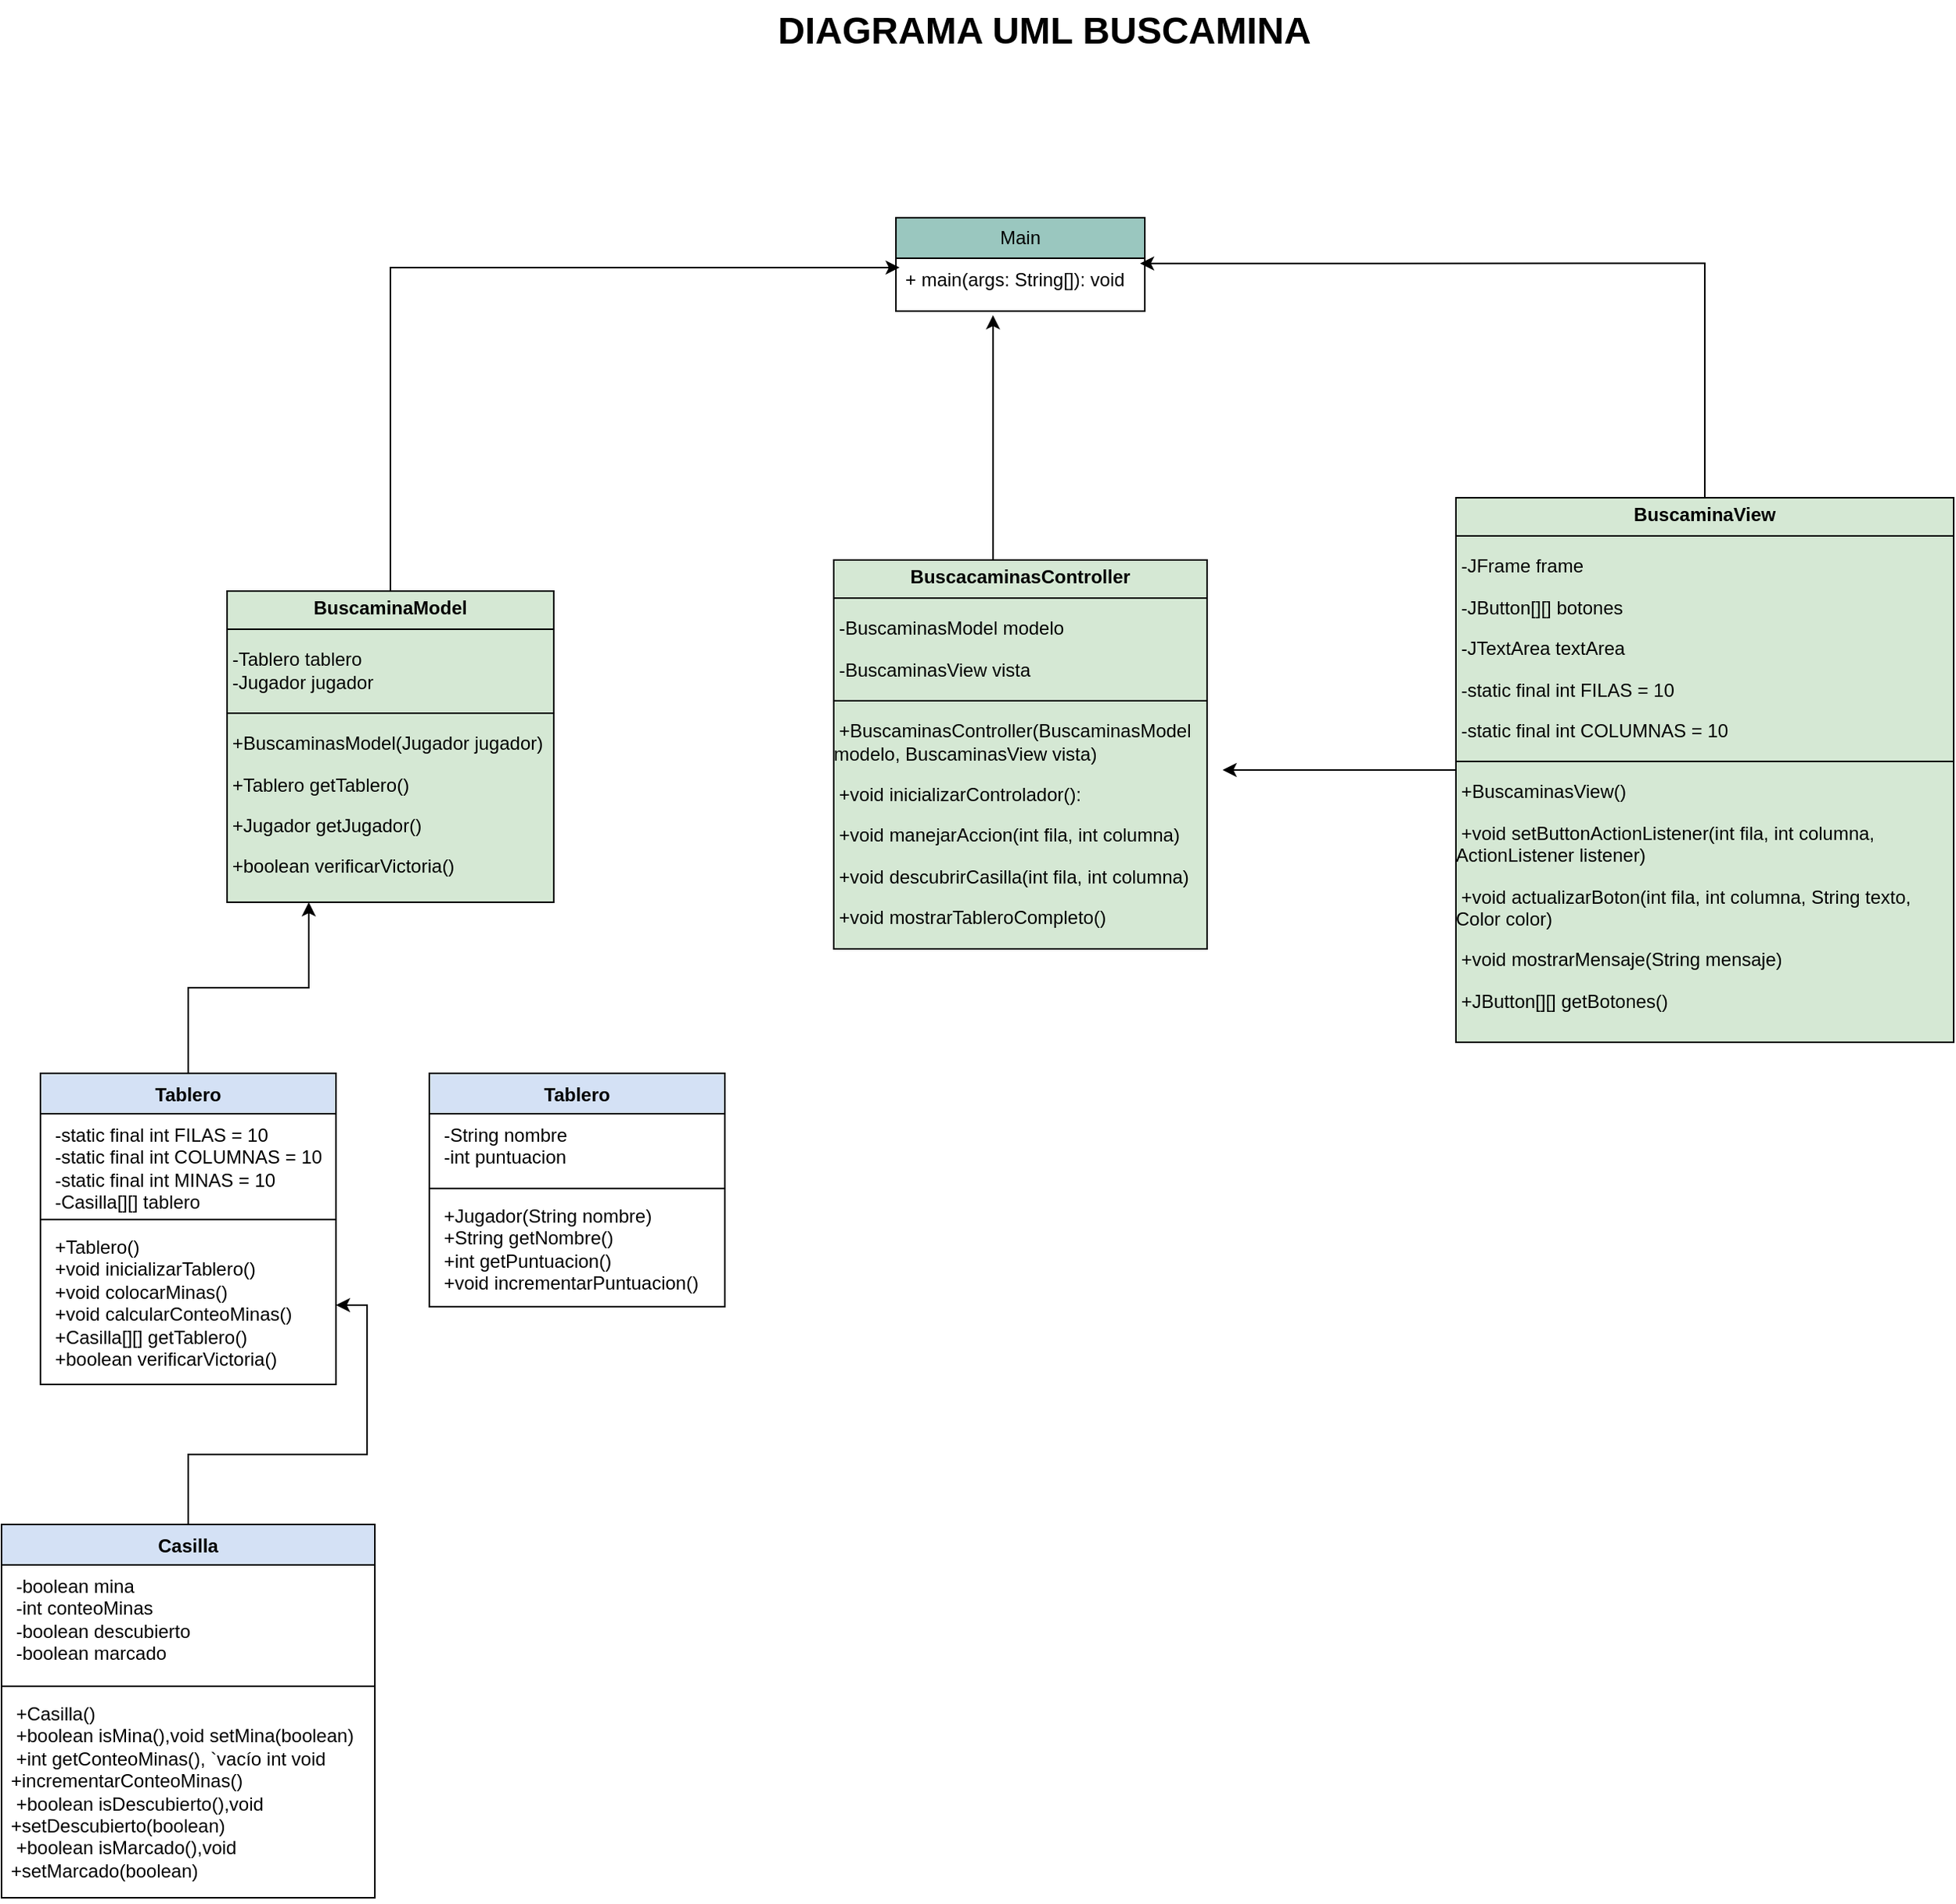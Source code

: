 <mxfile version="25.0.3">
  <diagram name="Página-1" id="pA4HhVp_2TpJnKFQZl5D">
    <mxGraphModel dx="1244" dy="1651" grid="1" gridSize="10" guides="1" tooltips="1" connect="1" arrows="1" fold="1" page="1" pageScale="1" pageWidth="827" pageHeight="1169" math="0" shadow="0">
      <root>
        <mxCell id="0" />
        <mxCell id="1" parent="0" />
        <mxCell id="S_7H6B9EacM-xH_ue1mA-12" style="edgeStyle=orthogonalEdgeStyle;rounded=0;orthogonalLoop=1;jettySize=auto;html=1;exitX=0.5;exitY=0;exitDx=0;exitDy=0;entryX=0.25;entryY=1;entryDx=0;entryDy=0;" edge="1" parent="1" source="fuBItaNrCO8hyKp-1U8D-1" target="fuBItaNrCO8hyKp-1U8D-5">
          <mxGeometry relative="1" as="geometry" />
        </mxCell>
        <mxCell id="fuBItaNrCO8hyKp-1U8D-1" value="&lt;font style=&quot;vertical-align: inherit;&quot;&gt;&lt;font style=&quot;vertical-align: inherit;&quot;&gt;&lt;font style=&quot;vertical-align: inherit;&quot;&gt;&lt;font style=&quot;vertical-align: inherit;&quot;&gt;Tablero&lt;/font&gt;&lt;/font&gt;&lt;/font&gt;&lt;/font&gt;" style="swimlane;fontStyle=1;align=center;verticalAlign=top;childLayout=stackLayout;horizontal=1;startSize=26;horizontalStack=0;resizeParent=1;resizeParentMax=0;resizeLast=0;collapsible=1;marginBottom=0;whiteSpace=wrap;html=1;fillColor=#D4E1F5;" parent="1" vertex="1">
          <mxGeometry x="140" y="250" width="190" height="200" as="geometry" />
        </mxCell>
        <mxCell id="fuBItaNrCO8hyKp-1U8D-2" value="&lt;div&gt;&amp;nbsp;-static final int FILAS = 10&lt;/div&gt;&lt;div&gt;&amp;nbsp;-static final int COLUMNAS = 10&lt;/div&gt;&lt;div&gt;&amp;nbsp;-static final int MINAS = 10&lt;/div&gt;&lt;div&gt;&amp;nbsp;-Casilla[][] tablero&lt;/div&gt;" style="text;strokeColor=none;fillColor=none;align=left;verticalAlign=top;spacingLeft=4;spacingRight=4;overflow=hidden;rotatable=0;points=[[0,0.5],[1,0.5]];portConstraint=eastwest;whiteSpace=wrap;html=1;" parent="fuBItaNrCO8hyKp-1U8D-1" vertex="1">
          <mxGeometry y="26" width="190" height="64" as="geometry" />
        </mxCell>
        <mxCell id="fuBItaNrCO8hyKp-1U8D-3" value="" style="line;strokeWidth=1;fillColor=none;align=left;verticalAlign=middle;spacingTop=-1;spacingLeft=3;spacingRight=3;rotatable=0;labelPosition=right;points=[];portConstraint=eastwest;strokeColor=inherit;" parent="fuBItaNrCO8hyKp-1U8D-1" vertex="1">
          <mxGeometry y="90" width="190" height="8" as="geometry" />
        </mxCell>
        <mxCell id="fuBItaNrCO8hyKp-1U8D-4" value="&lt;div&gt;&amp;nbsp;+Tablero()&lt;/div&gt;&lt;div&gt;&amp;nbsp;+void inicializarTablero()&lt;/div&gt;&lt;div&gt;&amp;nbsp;+void colocarMinas()&lt;/div&gt;&lt;div&gt;&amp;nbsp;+void calcularConteoMinas()&amp;nbsp;&lt;/div&gt;&lt;div&gt;&amp;nbsp;+Casilla[][] getTablero()&lt;/div&gt;&lt;div&gt;&amp;nbsp;+boolean verificarVictoria()&lt;/div&gt;&lt;div&gt;&lt;br&gt;&lt;/div&gt;" style="text;strokeColor=none;fillColor=none;align=left;verticalAlign=top;spacingLeft=4;spacingRight=4;overflow=hidden;rotatable=0;points=[[0,0.5],[1,0.5]];portConstraint=eastwest;whiteSpace=wrap;html=1;" parent="fuBItaNrCO8hyKp-1U8D-1" vertex="1">
          <mxGeometry y="98" width="190" height="102" as="geometry" />
        </mxCell>
        <mxCell id="fuBItaNrCO8hyKp-1U8D-5" value="&lt;p style=&quot;margin:0px;margin-top:4px;text-align:center;&quot;&gt;&lt;b&gt;&lt;font style=&quot;vertical-align: inherit;&quot;&gt;&lt;font style=&quot;vertical-align: inherit;&quot;&gt;&lt;font style=&quot;vertical-align: inherit;&quot;&gt;&lt;font style=&quot;vertical-align: inherit;&quot;&gt;&lt;font style=&quot;vertical-align: inherit;&quot;&gt;&lt;font style=&quot;vertical-align: inherit; font-size: 12px;&quot;&gt;BuscaminaModel&lt;/font&gt;&lt;/font&gt;&lt;/font&gt;&lt;/font&gt;&lt;/font&gt;&lt;/font&gt;&lt;/b&gt;&lt;/p&gt;&lt;hr size=&quot;1&quot; style=&quot;border-style:solid;&quot;&gt;&lt;p class=&quot;MsoNormal&quot;&gt;&lt;/p&gt;&lt;div style=&quot;text-align: justify;&quot;&gt;&lt;span style=&quot;background-color: initial;&quot;&gt;&amp;nbsp;-Tablero tablero&lt;/span&gt;&lt;/div&gt;&lt;span style=&quot;background-color: initial;&quot;&gt;&lt;div style=&quot;text-align: justify;&quot;&gt;&lt;span style=&quot;background-color: initial;&quot;&gt;&amp;nbsp;-Jugador jugador&lt;/span&gt;&lt;/div&gt;&lt;/span&gt;&lt;p&gt;&lt;/p&gt;&lt;hr size=&quot;1&quot; style=&quot;border-style:solid;&quot;&gt;&lt;p class=&quot;MsoNormal&quot;&gt;&amp;nbsp;+&lt;span style=&quot;background-color: initial;&quot;&gt;BuscaminasModel(Jugador jugador)&lt;/span&gt;&lt;/p&gt;&lt;p class=&quot;MsoNormal&quot;&gt;&amp;nbsp;+Tablero getTablero()&lt;/p&gt;&lt;p class=&quot;MsoNormal&quot;&gt;&amp;nbsp;+Jugador getJugador()&lt;/p&gt;&lt;p class=&quot;MsoNormal&quot;&gt;&amp;nbsp;+boolean verificarVictoria()&lt;/p&gt;&lt;div&gt;&lt;br&gt;&lt;/div&gt;" style="verticalAlign=top;align=left;overflow=fill;html=1;whiteSpace=wrap;fillColor=#D5E8D4;" parent="1" vertex="1">
          <mxGeometry x="260" y="-60" width="210" height="200" as="geometry" />
        </mxCell>
        <mxCell id="fuBItaNrCO8hyKp-1U8D-6" value="&lt;p style=&quot;margin:0px;margin-top:4px;text-align:center;&quot;&gt;&lt;span style=&quot;line-height: 107%;&quot;&gt;&lt;font style=&quot;vertical-align: inherit;&quot;&gt;&lt;font style=&quot;vertical-align: inherit;&quot;&gt;&lt;font style=&quot;vertical-align: inherit;&quot;&gt;&lt;font style=&quot;vertical-align: inherit;&quot;&gt;&lt;font style=&quot;vertical-align: inherit;&quot;&gt;&lt;font style=&quot;vertical-align: inherit;&quot;&gt;&lt;font style=&quot;vertical-align: inherit;&quot;&gt;&lt;font style=&quot;vertical-align: inherit;&quot;&gt;&lt;font style=&quot;vertical-align: inherit;&quot;&gt;&lt;font style=&quot;vertical-align: inherit;&quot;&gt;&lt;b style=&quot;&quot;&gt;&lt;font style=&quot;vertical-align: inherit;&quot;&gt;&lt;font style=&quot;vertical-align: inherit; font-size: 12px;&quot;&gt;BuscacaminasController&lt;/font&gt;&lt;/font&gt;&lt;/b&gt;&lt;/font&gt;&lt;/font&gt;&lt;/font&gt;&lt;/font&gt;&lt;/font&gt;&lt;/font&gt;&lt;/font&gt;&lt;/font&gt;&lt;/font&gt;&lt;/font&gt;&lt;/span&gt;&lt;/p&gt;&lt;hr size=&quot;1&quot; style=&quot;border-style:solid;&quot;&gt;&lt;p class=&quot;MsoNormal&quot;&gt;&amp;nbsp;-BuscaminasModel modelo&lt;/p&gt;&lt;p class=&quot;MsoNormal&quot;&gt;&amp;nbsp;-BuscaminasView vista&lt;/p&gt;&lt;hr size=&quot;1&quot; style=&quot;border-style:solid;&quot;&gt;&lt;p class=&quot;MsoNormal&quot;&gt;&amp;nbsp;+BuscaminasController(BuscaminasModel modelo, BuscaminasView vista)&lt;/p&gt;&lt;p class=&quot;MsoNormal&quot;&gt;&amp;nbsp;+void inicializarControlador():&lt;/p&gt;&lt;p class=&quot;MsoNormal&quot;&gt;&amp;nbsp;+void manejarAccion(int fila, int columna)&lt;/p&gt;&lt;p class=&quot;MsoNormal&quot;&gt;&amp;nbsp;+void descubrirCasilla(int fila, int columna)&lt;/p&gt;&lt;p class=&quot;MsoNormal&quot;&gt;&amp;nbsp;+void mostrarTableroCompleto()&lt;/p&gt;&lt;div&gt;&lt;br&gt;&lt;/div&gt;" style="verticalAlign=top;align=left;overflow=fill;html=1;whiteSpace=wrap;fillColor=#D5E8D4;" parent="1" vertex="1">
          <mxGeometry x="650" y="-80" width="240" height="250" as="geometry" />
        </mxCell>
        <mxCell id="S_7H6B9EacM-xH_ue1mA-8" style="edgeStyle=orthogonalEdgeStyle;rounded=0;orthogonalLoop=1;jettySize=auto;html=1;" edge="1" parent="1" source="fuBItaNrCO8hyKp-1U8D-7">
          <mxGeometry relative="1" as="geometry">
            <mxPoint x="900" y="55" as="targetPoint" />
          </mxGeometry>
        </mxCell>
        <mxCell id="fuBItaNrCO8hyKp-1U8D-7" value="&lt;p style=&quot;margin:0px;margin-top:4px;text-align:center;&quot;&gt;&lt;b&gt;BuscaminaView&lt;/b&gt;&lt;/p&gt;&lt;hr size=&quot;1&quot; style=&quot;border-style:solid;&quot;&gt;&lt;p class=&quot;MsoNormal&quot;&gt;&amp;nbsp;-JFrame frame&lt;/p&gt;&lt;p class=&quot;MsoNormal&quot;&gt;&amp;nbsp;-JButton[][] botones&lt;/p&gt;&lt;p class=&quot;MsoNormal&quot;&gt;&amp;nbsp;-JTextArea textArea&lt;/p&gt;&lt;p class=&quot;MsoNormal&quot;&gt;&amp;nbsp;-static final int FILAS = 10&lt;/p&gt;&lt;p class=&quot;MsoNormal&quot;&gt;&amp;nbsp;-static final int COLUMNAS = 10&lt;/p&gt;&lt;hr size=&quot;1&quot; style=&quot;border-style:solid;&quot;&gt;&lt;p class=&quot;MsoNormal&quot;&gt;&lt;font style=&quot;vertical-align: inherit;&quot;&gt;&lt;font style=&quot;vertical-align: inherit;&quot;&gt;&lt;font style=&quot;vertical-align: inherit;&quot;&gt;&lt;font style=&quot;vertical-align: inherit;&quot;&gt;&amp;nbsp;+&lt;/font&gt;&lt;/font&gt;&lt;/font&gt;&lt;/font&gt;&lt;span style=&quot;background-color: initial;&quot;&gt;BuscaminasView()&lt;/span&gt;&lt;/p&gt;&lt;p class=&quot;MsoNormal&quot;&gt;&amp;nbsp;+void setButtonActionListener(int fila, int columna, ActionListener listener)&lt;/p&gt;&lt;p class=&quot;MsoNormal&quot;&gt;&amp;nbsp;+void actualizarBoton(int fila, int columna, String texto, Color color)&lt;/p&gt;&lt;p class=&quot;MsoNormal&quot;&gt;&amp;nbsp;+void mostrarMensaje(String mensaje)&lt;/p&gt;&lt;p class=&quot;MsoNormal&quot;&gt;&amp;nbsp;+JButton[][] getBotones()&lt;/p&gt;&lt;div&gt;&lt;br&gt;&lt;/div&gt;" style="verticalAlign=top;align=left;overflow=fill;html=1;whiteSpace=wrap;fillColor=#D5E8D4;" parent="1" vertex="1">
          <mxGeometry x="1050" y="-120" width="320" height="350" as="geometry" />
        </mxCell>
        <mxCell id="S_7H6B9EacM-xH_ue1mA-1" value="&lt;font style=&quot;vertical-align: inherit;&quot;&gt;&lt;font style=&quot;vertical-align: inherit;&quot;&gt;Main&lt;/font&gt;&lt;/font&gt;" style="swimlane;fontStyle=0;childLayout=stackLayout;horizontal=1;startSize=26;fillColor=#9AC7BF;horizontalStack=0;resizeParent=1;resizeParentMax=0;resizeLast=0;collapsible=1;marginBottom=0;whiteSpace=wrap;html=1;" vertex="1" parent="1">
          <mxGeometry x="690" y="-300" width="160" height="60" as="geometry" />
        </mxCell>
        <mxCell id="S_7H6B9EacM-xH_ue1mA-3" value="&lt;font style=&quot;vertical-align: inherit;&quot;&gt;&lt;font style=&quot;vertical-align: inherit;&quot;&gt;&lt;font style=&quot;vertical-align: inherit;&quot;&gt;&lt;font style=&quot;vertical-align: inherit;&quot;&gt;+ main(args: String[]): void &lt;/font&gt;&lt;/font&gt;&lt;/font&gt;&lt;/font&gt;" style="text;strokeColor=none;fillColor=none;align=left;verticalAlign=top;spacingLeft=4;spacingRight=4;overflow=hidden;rotatable=0;points=[[0,0.5],[1,0.5]];portConstraint=eastwest;whiteSpace=wrap;html=1;" vertex="1" parent="S_7H6B9EacM-xH_ue1mA-1">
          <mxGeometry y="26" width="160" height="34" as="geometry" />
        </mxCell>
        <mxCell id="S_7H6B9EacM-xH_ue1mA-9" style="edgeStyle=orthogonalEdgeStyle;rounded=0;orthogonalLoop=1;jettySize=auto;html=1;exitX=0.5;exitY=0;exitDx=0;exitDy=0;entryX=0.39;entryY=1.078;entryDx=0;entryDy=0;entryPerimeter=0;" edge="1" parent="1" source="fuBItaNrCO8hyKp-1U8D-6" target="S_7H6B9EacM-xH_ue1mA-3">
          <mxGeometry relative="1" as="geometry">
            <Array as="points">
              <mxPoint x="752" y="-80" />
            </Array>
          </mxGeometry>
        </mxCell>
        <mxCell id="S_7H6B9EacM-xH_ue1mA-10" style="edgeStyle=orthogonalEdgeStyle;rounded=0;orthogonalLoop=1;jettySize=auto;html=1;entryX=0.015;entryY=0.176;entryDx=0;entryDy=0;entryPerimeter=0;" edge="1" parent="1" source="fuBItaNrCO8hyKp-1U8D-5" target="S_7H6B9EacM-xH_ue1mA-3">
          <mxGeometry relative="1" as="geometry" />
        </mxCell>
        <mxCell id="S_7H6B9EacM-xH_ue1mA-11" style="edgeStyle=orthogonalEdgeStyle;rounded=0;orthogonalLoop=1;jettySize=auto;html=1;exitX=0.5;exitY=0;exitDx=0;exitDy=0;entryX=0.981;entryY=0.098;entryDx=0;entryDy=0;entryPerimeter=0;" edge="1" parent="1" source="fuBItaNrCO8hyKp-1U8D-7" target="S_7H6B9EacM-xH_ue1mA-3">
          <mxGeometry relative="1" as="geometry" />
        </mxCell>
        <mxCell id="S_7H6B9EacM-xH_ue1mA-13" value="&lt;font style=&quot;vertical-align: inherit;&quot;&gt;&lt;font style=&quot;vertical-align: inherit;&quot;&gt;&lt;font style=&quot;vertical-align: inherit;&quot;&gt;&lt;font style=&quot;vertical-align: inherit;&quot;&gt;Tablero&lt;/font&gt;&lt;/font&gt;&lt;/font&gt;&lt;/font&gt;" style="swimlane;fontStyle=1;align=center;verticalAlign=top;childLayout=stackLayout;horizontal=1;startSize=26;horizontalStack=0;resizeParent=1;resizeParentMax=0;resizeLast=0;collapsible=1;marginBottom=0;whiteSpace=wrap;html=1;fillColor=#D4E1F5;" vertex="1" parent="1">
          <mxGeometry x="390" y="250" width="190" height="150" as="geometry" />
        </mxCell>
        <mxCell id="S_7H6B9EacM-xH_ue1mA-14" value="&lt;div&gt;&amp;nbsp;-String nombre&lt;/div&gt;&lt;div&gt;&amp;nbsp;-int puntuacion&lt;/div&gt;" style="text;strokeColor=none;fillColor=none;align=left;verticalAlign=top;spacingLeft=4;spacingRight=4;overflow=hidden;rotatable=0;points=[[0,0.5],[1,0.5]];portConstraint=eastwest;whiteSpace=wrap;html=1;" vertex="1" parent="S_7H6B9EacM-xH_ue1mA-13">
          <mxGeometry y="26" width="190" height="44" as="geometry" />
        </mxCell>
        <mxCell id="S_7H6B9EacM-xH_ue1mA-15" value="" style="line;strokeWidth=1;fillColor=none;align=left;verticalAlign=middle;spacingTop=-1;spacingLeft=3;spacingRight=3;rotatable=0;labelPosition=right;points=[];portConstraint=eastwest;strokeColor=inherit;" vertex="1" parent="S_7H6B9EacM-xH_ue1mA-13">
          <mxGeometry y="70" width="190" height="8" as="geometry" />
        </mxCell>
        <mxCell id="S_7H6B9EacM-xH_ue1mA-16" value="&lt;div&gt;&lt;div&gt;&amp;nbsp;+Jugador(String nombre)&lt;/div&gt;&lt;div&gt;&amp;nbsp;+String getNombre()&lt;/div&gt;&lt;div&gt;&amp;nbsp;+int getPuntuacion()&lt;/div&gt;&lt;div&gt;&amp;nbsp;+void incrementarPuntuacion()&lt;/div&gt;&lt;/div&gt;" style="text;strokeColor=none;fillColor=none;align=left;verticalAlign=top;spacingLeft=4;spacingRight=4;overflow=hidden;rotatable=0;points=[[0,0.5],[1,0.5]];portConstraint=eastwest;whiteSpace=wrap;html=1;" vertex="1" parent="S_7H6B9EacM-xH_ue1mA-13">
          <mxGeometry y="78" width="190" height="72" as="geometry" />
        </mxCell>
        <mxCell id="S_7H6B9EacM-xH_ue1mA-22" value="" style="edgeStyle=orthogonalEdgeStyle;rounded=0;orthogonalLoop=1;jettySize=auto;html=1;" edge="1" parent="1" source="S_7H6B9EacM-xH_ue1mA-17" target="fuBItaNrCO8hyKp-1U8D-4">
          <mxGeometry relative="1" as="geometry" />
        </mxCell>
        <mxCell id="S_7H6B9EacM-xH_ue1mA-17" value="&lt;font style=&quot;vertical-align: inherit;&quot;&gt;&lt;font style=&quot;vertical-align: inherit;&quot;&gt;&lt;font style=&quot;vertical-align: inherit;&quot;&gt;&lt;font style=&quot;vertical-align: inherit;&quot;&gt;Casilla&lt;/font&gt;&lt;/font&gt;&lt;/font&gt;&lt;/font&gt;" style="swimlane;fontStyle=1;align=center;verticalAlign=top;childLayout=stackLayout;horizontal=1;startSize=26;horizontalStack=0;resizeParent=1;resizeParentMax=0;resizeLast=0;collapsible=1;marginBottom=0;whiteSpace=wrap;html=1;fillColor=#D4E1F5;" vertex="1" parent="1">
          <mxGeometry x="115" y="540" width="240" height="240" as="geometry" />
        </mxCell>
        <mxCell id="S_7H6B9EacM-xH_ue1mA-18" value="&lt;div&gt;&amp;nbsp;-boolean mina&lt;/div&gt;&lt;div&gt;&amp;nbsp;-int conteoMinas&lt;/div&gt;&lt;div&gt;&amp;nbsp;-boolean descubierto&lt;/div&gt;&lt;div&gt;&amp;nbsp;-boolean marcado&lt;/div&gt;&lt;div&gt;&lt;br&gt;&lt;/div&gt;" style="text;strokeColor=none;fillColor=none;align=left;verticalAlign=top;spacingLeft=4;spacingRight=4;overflow=hidden;rotatable=0;points=[[0,0.5],[1,0.5]];portConstraint=eastwest;whiteSpace=wrap;html=1;" vertex="1" parent="S_7H6B9EacM-xH_ue1mA-17">
          <mxGeometry y="26" width="240" height="74" as="geometry" />
        </mxCell>
        <mxCell id="S_7H6B9EacM-xH_ue1mA-19" value="" style="line;strokeWidth=1;fillColor=none;align=left;verticalAlign=middle;spacingTop=-1;spacingLeft=3;spacingRight=3;rotatable=0;labelPosition=right;points=[];portConstraint=eastwest;strokeColor=inherit;" vertex="1" parent="S_7H6B9EacM-xH_ue1mA-17">
          <mxGeometry y="100" width="240" height="8" as="geometry" />
        </mxCell>
        <mxCell id="S_7H6B9EacM-xH_ue1mA-20" value="&lt;div&gt;&lt;div&gt;&amp;nbsp;+Casilla()&lt;/div&gt;&lt;div&gt;&amp;nbsp;+boolean isMina(),void setMina(boolean)&lt;/div&gt;&lt;div&gt;&amp;nbsp;+int getConteoMinas(), `vacío int void&amp;nbsp; +incrementarConteoMinas()&lt;/div&gt;&lt;div&gt;&amp;nbsp;+boolean isDescubierto(),void&amp;nbsp; +setDescubierto(boolean)&lt;/div&gt;&lt;div&gt;&amp;nbsp;+boolean isMarcado(),void&amp;nbsp; +setMarcado(boolean)&lt;/div&gt;&lt;/div&gt;&lt;div&gt;&lt;br&gt;&lt;/div&gt;" style="text;strokeColor=none;fillColor=none;align=left;verticalAlign=top;spacingLeft=4;spacingRight=4;overflow=hidden;rotatable=0;points=[[0,0.5],[1,0.5]];portConstraint=eastwest;whiteSpace=wrap;html=1;" vertex="1" parent="S_7H6B9EacM-xH_ue1mA-17">
          <mxGeometry y="108" width="240" height="132" as="geometry" />
        </mxCell>
        <mxCell id="S_7H6B9EacM-xH_ue1mA-23" value="&lt;font style=&quot;font-size: 24px;&quot;&gt;&lt;b&gt;DIAGRAMA UML BUSCAMINA&lt;/b&gt;&lt;/font&gt;" style="text;html=1;align=center;verticalAlign=middle;resizable=0;points=[];autosize=1;strokeColor=none;fillColor=none;" vertex="1" parent="1">
          <mxGeometry x="600" y="-440" width="370" height="40" as="geometry" />
        </mxCell>
      </root>
    </mxGraphModel>
  </diagram>
</mxfile>
